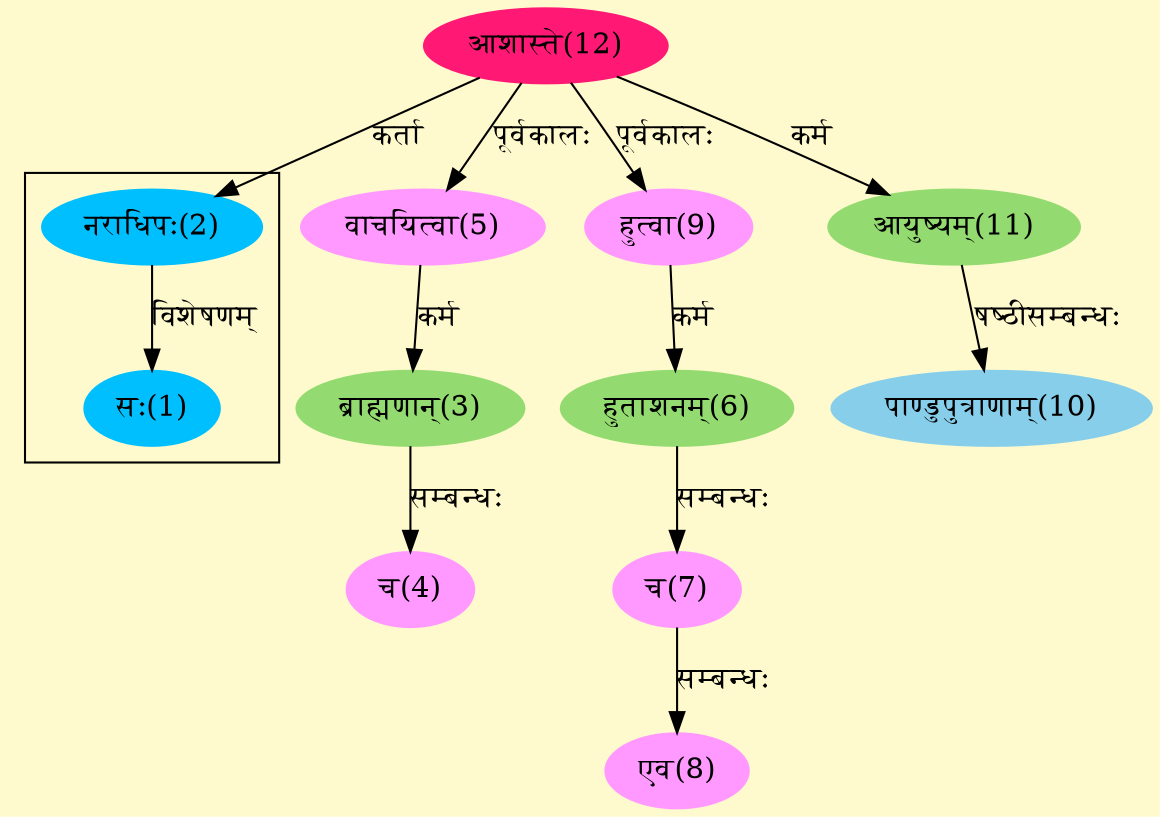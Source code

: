digraph G{
rankdir=BT;
 compound=true;
 bgcolor="lemonchiffon1";

subgraph cluster_1{
Node1 [style=filled, color="#00BFFF" label = "सः(1)"]
Node2 [style=filled, color="#00BFFF" label = "नराधिपः(2)"]

}
Node2 [style=filled, color="#00BFFF" label = "नराधिपः(2)"]
Node12 [style=filled, color="#FF1975" label = "आशास्ते(12)"]
Node3 [style=filled, color="#93DB70" label = "ब्राह्मणान्(3)"]
Node5 [style=filled, color="#FF99FF" label = "वाचयित्वा(5)"]
Node4 [style=filled, color="#FF99FF" label = "च(4)"]
Node6 [style=filled, color="#93DB70" label = "हुताशनम्(6)"]
Node9 [style=filled, color="#FF99FF" label = "हुत्वा(9)"]
Node7 [style=filled, color="#FF99FF" label = "च(7)"]
Node8 [style=filled, color="#FF99FF" label = "एव(8)"]
Node10 [style=filled, color="#87CEEB" label = "पाण्डुपुत्राणाम्(10)"]
Node11 [style=filled, color="#93DB70" label = "आयुष्यम्(11)"]
/* Start of Relations section */

Node1 -> Node2 [  label="विशेषणम्"  dir="back" ]
Node2 -> Node12 [  label="कर्ता"  dir="back" ]
Node3 -> Node5 [  label="कर्म"  dir="back" ]
Node4 -> Node3 [  label="सम्बन्धः"  dir="back" ]
Node5 -> Node12 [  label="पूर्वकालः"  dir="back" ]
Node6 -> Node9 [  label="कर्म"  dir="back" ]
Node7 -> Node6 [  label="सम्बन्धः"  dir="back" ]
Node8 -> Node7 [  label="सम्बन्धः"  dir="back" ]
Node9 -> Node12 [  label="पूर्वकालः"  dir="back" ]
Node10 -> Node11 [  label="षष्ठीसम्बन्धः"  dir="back" ]
Node11 -> Node12 [  label="कर्म"  dir="back" ]
}
